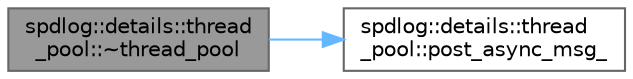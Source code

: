 digraph "spdlog::details::thread_pool::~thread_pool"
{
 // LATEX_PDF_SIZE
  bgcolor="transparent";
  edge [fontname=Helvetica,fontsize=10,labelfontname=Helvetica,labelfontsize=10];
  node [fontname=Helvetica,fontsize=10,shape=box,height=0.2,width=0.4];
  rankdir="LR";
  Node1 [id="Node000001",label="spdlog::details::thread\l_pool::~thread_pool",height=0.2,width=0.4,color="gray40", fillcolor="grey60", style="filled", fontcolor="black",tooltip=" "];
  Node1 -> Node2 [id="edge2_Node000001_Node000002",color="steelblue1",style="solid",tooltip=" "];
  Node2 [id="Node000002",label="spdlog::details::thread\l_pool::post_async_msg_",height=0.2,width=0.4,color="grey40", fillcolor="white", style="filled",URL="$classspdlog_1_1details_1_1thread__pool.html#a9035817ce657011613cfb5d90c43390c",tooltip=" "];
}
